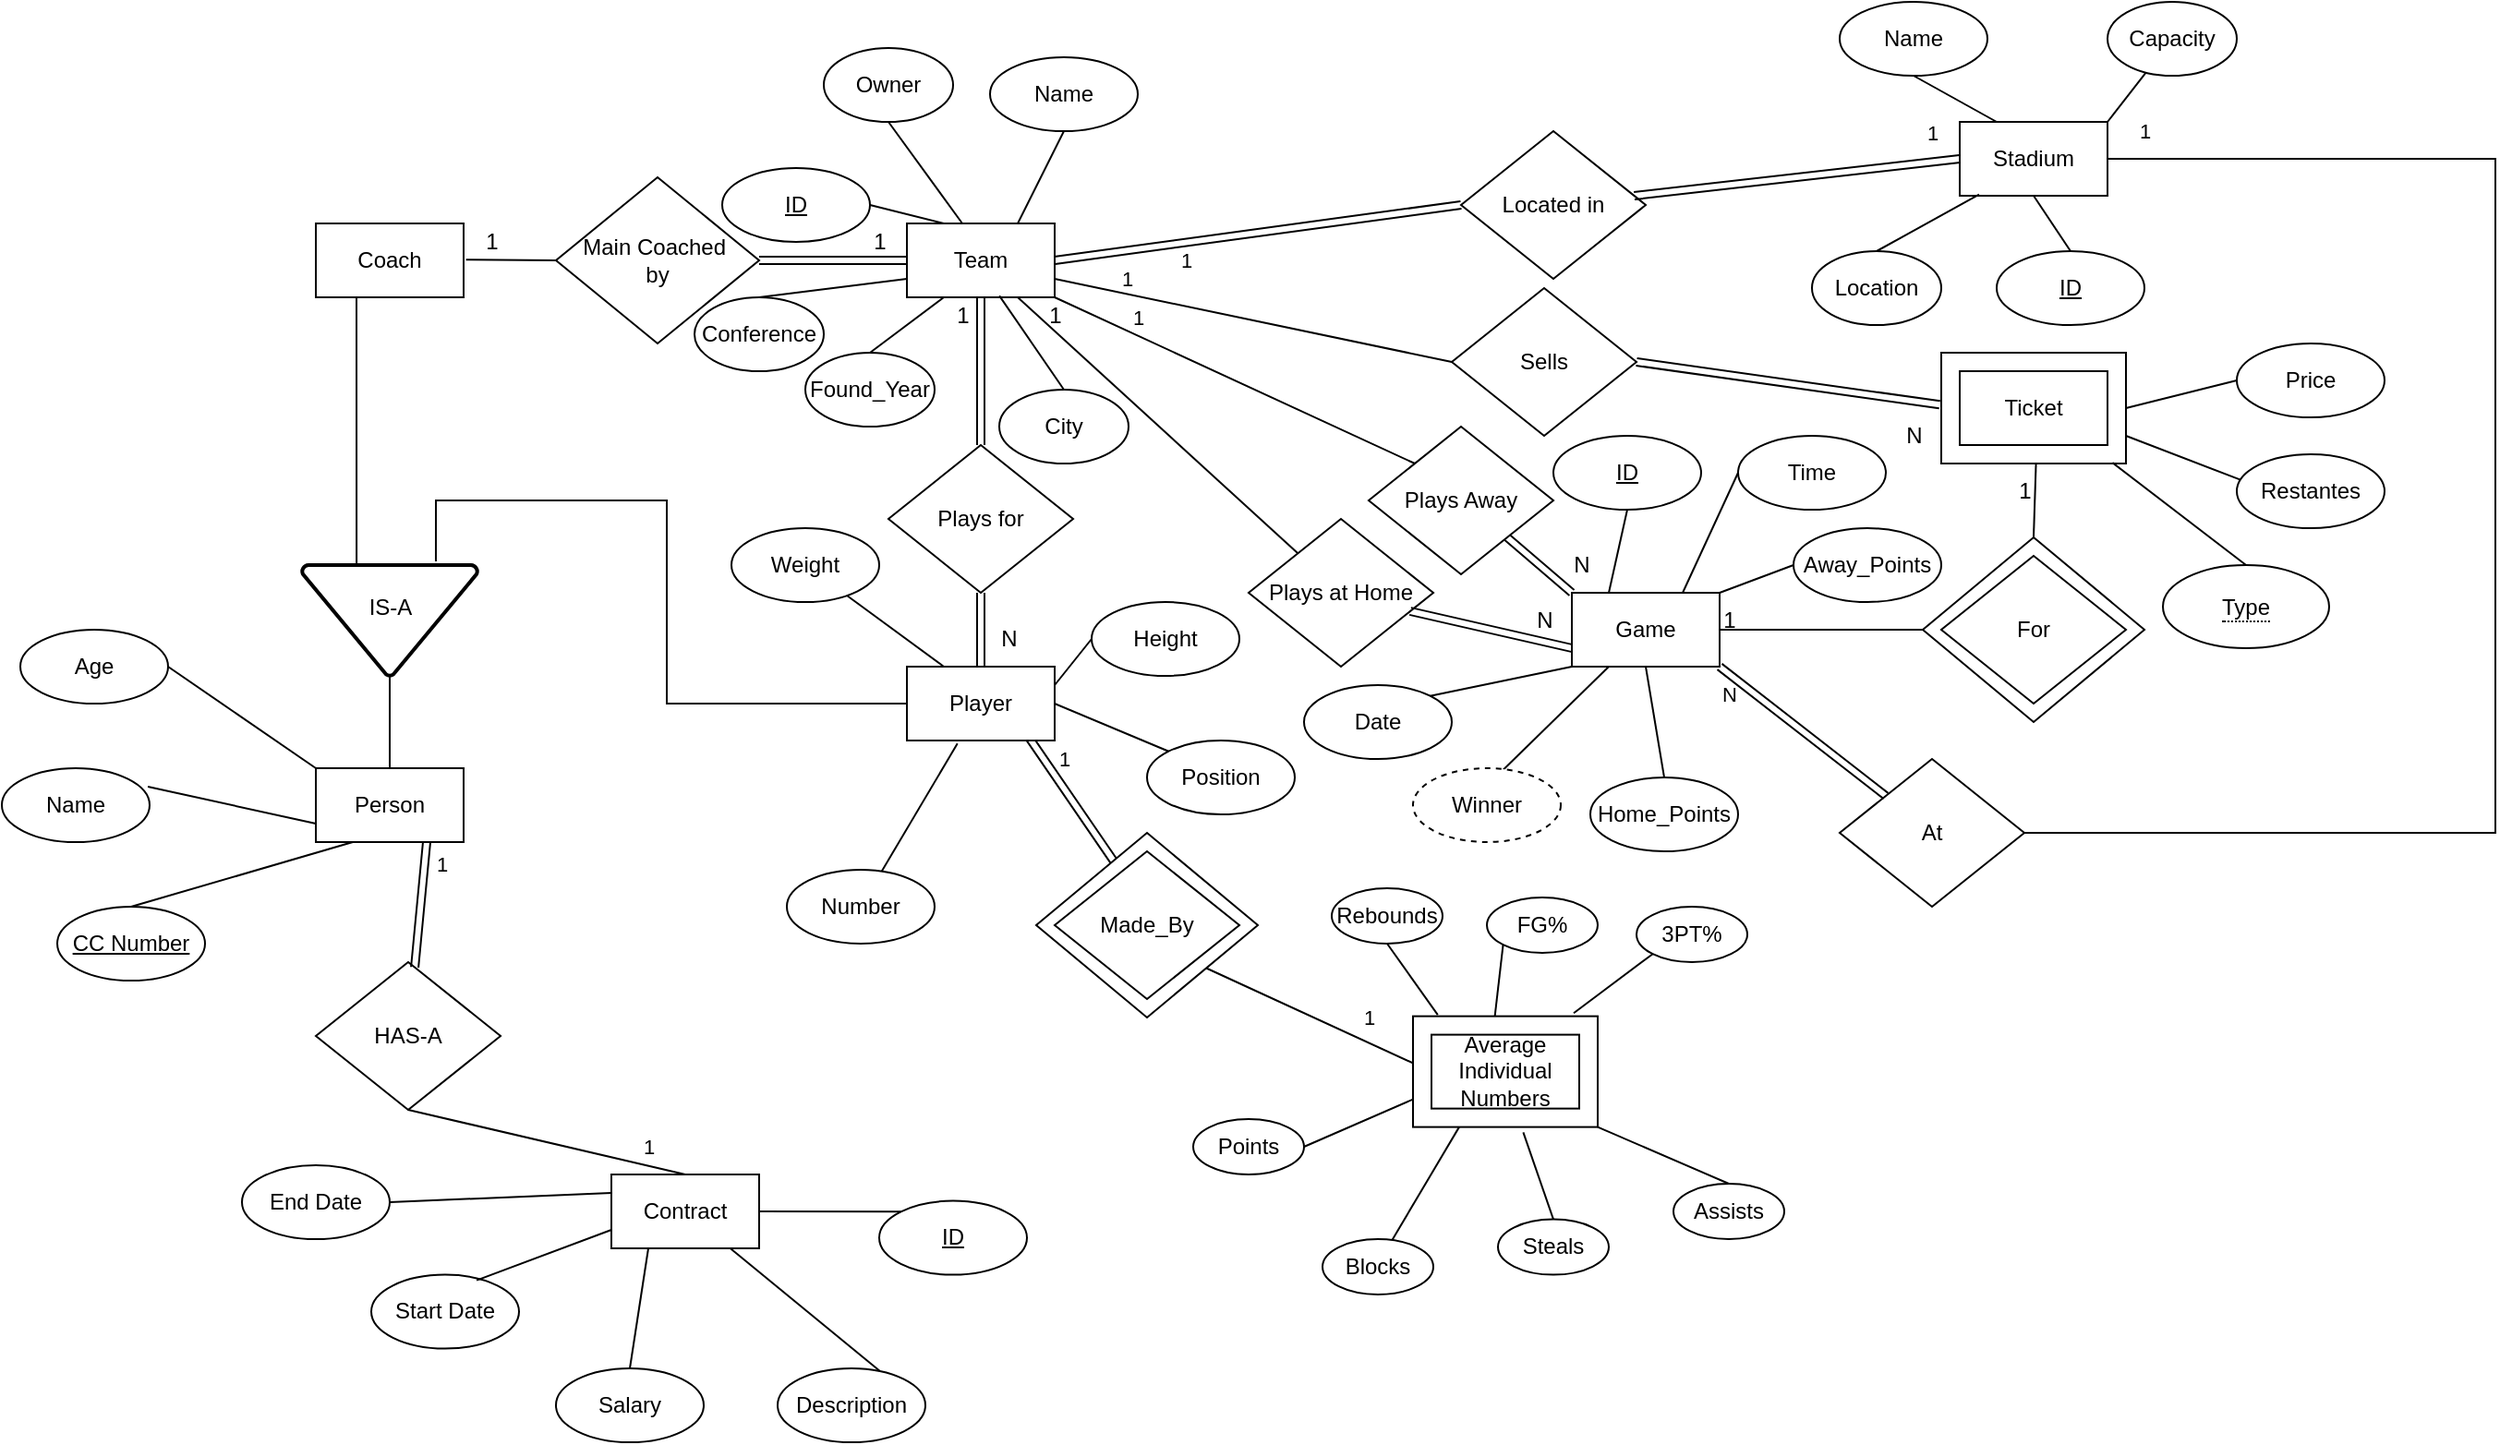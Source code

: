 <mxfile version="21.2.8" type="device">
  <diagram name="Página-1" id="6_bxXHLZSpz3M8hgku7d">
    <mxGraphModel dx="1514" dy="377" grid="1" gridSize="10" guides="1" tooltips="1" connect="1" arrows="1" fold="1" page="0" pageScale="1" pageWidth="1169" pageHeight="1654" math="0" shadow="0">
      <root>
        <mxCell id="0" />
        <mxCell id="1" parent="0" />
        <mxCell id="fqlg9fqf1xDDoRxvzRg2-5" value="" style="endArrow=none;html=1;rounded=0;entryX=1;entryY=1;entryDx=0;entryDy=0;exitX=0;exitY=0.5;exitDx=0;exitDy=0;labelBackgroundColor=none;fontColor=default;" parent="1" source="fqlg9fqf1xDDoRxvzRg2-1" target="fqlg9fqf1xDDoRxvzRg2-4" edge="1">
          <mxGeometry width="50" height="50" relative="1" as="geometry">
            <mxPoint x="160" y="889" as="sourcePoint" />
            <mxPoint x="66" y="719" as="targetPoint" />
          </mxGeometry>
        </mxCell>
        <mxCell id="fqlg9fqf1xDDoRxvzRg2-34" value="1" style="edgeLabel;html=1;align=center;verticalAlign=middle;resizable=0;points=[];labelBackgroundColor=none;" parent="fqlg9fqf1xDDoRxvzRg2-5" vertex="1" connectable="0">
          <mxGeometry x="0.296" y="-3" relative="1" as="geometry">
            <mxPoint x="48" y="12" as="offset" />
          </mxGeometry>
        </mxCell>
        <mxCell id="fqlg9fqf1xDDoRxvzRg2-10" value="" style="rounded=0;whiteSpace=wrap;html=1;labelBackgroundColor=none;" parent="1" vertex="1">
          <mxGeometry x="314" y="949.31" width="100" height="60" as="geometry" />
        </mxCell>
        <mxCell id="fqlg9fqf1xDDoRxvzRg2-2" value="" style="endArrow=none;html=1;rounded=0;entryX=0.83;entryY=0.97;entryDx=0;entryDy=0;entryPerimeter=0;exitX=0.347;exitY=0.116;exitDx=0;exitDy=0;exitPerimeter=0;shape=link;labelBackgroundColor=none;fontColor=default;" parent="1" source="fqlg9fqf1xDDoRxvzRg2-4" target="da1oWvqafKojglBcWh3I-37" edge="1">
          <mxGeometry width="50" height="50" relative="1" as="geometry">
            <mxPoint x="190" y="950" as="sourcePoint" />
            <mxPoint x="320" y="860" as="targetPoint" />
          </mxGeometry>
        </mxCell>
        <mxCell id="fqlg9fqf1xDDoRxvzRg2-33" value="1" style="edgeLabel;html=1;align=center;verticalAlign=middle;resizable=0;points=[];labelBackgroundColor=none;" parent="fqlg9fqf1xDDoRxvzRg2-2" vertex="1" connectable="0">
          <mxGeometry x="0.759" y="-1" relative="1" as="geometry">
            <mxPoint x="12" y="3" as="offset" />
          </mxGeometry>
        </mxCell>
        <mxCell id="fqlg9fqf1xDDoRxvzRg2-9" value="" style="rhombus;whiteSpace=wrap;html=1;labelBackgroundColor=none;" parent="1" vertex="1">
          <mxGeometry x="110" y="850" width="120" height="100" as="geometry" />
        </mxCell>
        <mxCell id="da1oWvqafKojglBcWh3I-188" value="" style="endArrow=none;html=1;rounded=0;entryX=0.5;entryY=1;entryDx=0;entryDy=0;exitX=0.5;exitY=0;exitDx=0;exitDy=0;labelBackgroundColor=none;fontColor=default;" parent="1" source="da1oWvqafKojglBcWh3I-207" target="da1oWvqafKojglBcWh3I-168" edge="1">
          <mxGeometry width="50" height="50" relative="1" as="geometry">
            <mxPoint x="440" y="840" as="sourcePoint" />
            <mxPoint x="260" y="800" as="targetPoint" />
          </mxGeometry>
        </mxCell>
        <mxCell id="vwqwgOsk305iZyYUviN2-14" value="" style="rounded=0;whiteSpace=wrap;html=1;labelBackgroundColor=none;" parent="1" vertex="1">
          <mxGeometry x="600" y="590" width="100" height="60" as="geometry" />
        </mxCell>
        <mxCell id="vwqwgOsk305iZyYUviN2-12" value="" style="rhombus;whiteSpace=wrap;html=1;labelBackgroundColor=none;" parent="1" vertex="1">
          <mxGeometry x="590" y="690" width="120" height="100" as="geometry" />
        </mxCell>
        <mxCell id="da1oWvqafKojglBcWh3I-1" value="Team" style="rounded=0;whiteSpace=wrap;html=1;labelBackgroundColor=none;" parent="1" vertex="1">
          <mxGeometry x="40" y="520" width="80" height="40" as="geometry" />
        </mxCell>
        <mxCell id="da1oWvqafKojglBcWh3I-2" value="&lt;u&gt;ID&lt;br&gt;&lt;/u&gt;" style="ellipse;whiteSpace=wrap;html=1;labelBackgroundColor=none;" parent="1" vertex="1">
          <mxGeometry x="-60" y="490" width="80" height="40" as="geometry" />
        </mxCell>
        <mxCell id="da1oWvqafKojglBcWh3I-5" value="Name" style="ellipse;whiteSpace=wrap;html=1;labelBackgroundColor=none;" parent="1" vertex="1">
          <mxGeometry x="85" y="430" width="80" height="40" as="geometry" />
        </mxCell>
        <mxCell id="da1oWvqafKojglBcWh3I-6" value="Conference" style="ellipse;whiteSpace=wrap;html=1;labelBackgroundColor=none;" parent="1" vertex="1">
          <mxGeometry x="-75" y="560" width="70" height="40" as="geometry" />
        </mxCell>
        <mxCell id="da1oWvqafKojglBcWh3I-7" value="" style="endArrow=none;html=1;rounded=0;entryX=0.25;entryY=0;entryDx=0;entryDy=0;exitX=1;exitY=0.5;exitDx=0;exitDy=0;labelBackgroundColor=none;fontColor=default;" parent="1" source="da1oWvqafKojglBcWh3I-2" target="da1oWvqafKojglBcWh3I-1" edge="1">
          <mxGeometry width="50" height="50" relative="1" as="geometry">
            <mxPoint x="390" y="580" as="sourcePoint" />
            <mxPoint x="440" y="530" as="targetPoint" />
          </mxGeometry>
        </mxCell>
        <mxCell id="da1oWvqafKojglBcWh3I-8" value="" style="endArrow=none;html=1;rounded=0;entryX=0;entryY=0.75;entryDx=0;entryDy=0;exitX=0.5;exitY=0;exitDx=0;exitDy=0;labelBackgroundColor=none;fontColor=default;" parent="1" source="da1oWvqafKojglBcWh3I-6" target="da1oWvqafKojglBcWh3I-1" edge="1">
          <mxGeometry width="50" height="50" relative="1" as="geometry">
            <mxPoint x="390" y="580" as="sourcePoint" />
            <mxPoint x="440" y="530" as="targetPoint" />
          </mxGeometry>
        </mxCell>
        <mxCell id="da1oWvqafKojglBcWh3I-9" value="" style="endArrow=none;html=1;rounded=0;entryX=0.5;entryY=1;entryDx=0;entryDy=0;exitX=0.75;exitY=0;exitDx=0;exitDy=0;labelBackgroundColor=none;fontColor=default;" parent="1" source="da1oWvqafKojglBcWh3I-1" target="da1oWvqafKojglBcWh3I-5" edge="1">
          <mxGeometry width="50" height="50" relative="1" as="geometry">
            <mxPoint x="390" y="580" as="sourcePoint" />
            <mxPoint x="440" y="530" as="targetPoint" />
          </mxGeometry>
        </mxCell>
        <mxCell id="da1oWvqafKojglBcWh3I-26" value="Found_Year" style="ellipse;whiteSpace=wrap;html=1;labelBackgroundColor=none;" parent="1" vertex="1">
          <mxGeometry x="-15" y="590" width="70" height="40" as="geometry" />
        </mxCell>
        <mxCell id="da1oWvqafKojglBcWh3I-27" value="City" style="ellipse;whiteSpace=wrap;html=1;labelBackgroundColor=none;" parent="1" vertex="1">
          <mxGeometry x="90" y="610" width="70" height="40" as="geometry" />
        </mxCell>
        <mxCell id="da1oWvqafKojglBcWh3I-28" value="Owner" style="ellipse;whiteSpace=wrap;html=1;labelBackgroundColor=none;" parent="1" vertex="1">
          <mxGeometry x="-5" y="425" width="70" height="40" as="geometry" />
        </mxCell>
        <mxCell id="da1oWvqafKojglBcWh3I-29" value="" style="endArrow=none;html=1;rounded=0;entryX=0.25;entryY=1;entryDx=0;entryDy=0;exitX=0.5;exitY=0;exitDx=0;exitDy=0;labelBackgroundColor=none;fontColor=default;" parent="1" source="da1oWvqafKojglBcWh3I-26" target="da1oWvqafKojglBcWh3I-1" edge="1">
          <mxGeometry width="50" height="50" relative="1" as="geometry">
            <mxPoint x="390" y="610" as="sourcePoint" />
            <mxPoint x="440" y="560" as="targetPoint" />
          </mxGeometry>
        </mxCell>
        <mxCell id="da1oWvqafKojglBcWh3I-31" value="" style="endArrow=none;html=1;rounded=0;entryX=0.5;entryY=1;entryDx=0;entryDy=0;labelBackgroundColor=none;fontColor=default;" parent="1" target="da1oWvqafKojglBcWh3I-28" edge="1">
          <mxGeometry width="50" height="50" relative="1" as="geometry">
            <mxPoint x="70" y="520" as="sourcePoint" />
            <mxPoint x="440" y="560" as="targetPoint" />
          </mxGeometry>
        </mxCell>
        <mxCell id="DlQMh5f5OhYwJNWLFFVG-8" style="edgeStyle=orthogonalEdgeStyle;rounded=0;orthogonalLoop=1;jettySize=auto;html=1;exitX=0;exitY=0.5;exitDx=0;exitDy=0;entryX=0.237;entryY=1.033;entryDx=0;entryDy=0;entryPerimeter=0;endArrow=none;endFill=0;labelBackgroundColor=none;fontColor=default;" parent="1" source="da1oWvqafKojglBcWh3I-37" target="DlQMh5f5OhYwJNWLFFVG-4" edge="1">
          <mxGeometry relative="1" as="geometry">
            <Array as="points">
              <mxPoint x="-90" y="780" />
              <mxPoint x="-90" y="670" />
              <mxPoint x="-215" y="670" />
            </Array>
          </mxGeometry>
        </mxCell>
        <mxCell id="da1oWvqafKojglBcWh3I-37" value="Player" style="rounded=0;whiteSpace=wrap;html=1;labelBackgroundColor=none;" parent="1" vertex="1">
          <mxGeometry x="40" y="760" width="80" height="40" as="geometry" />
        </mxCell>
        <mxCell id="da1oWvqafKojglBcWh3I-38" value="Plays for" style="rhombus;whiteSpace=wrap;html=1;labelBackgroundColor=none;" parent="1" vertex="1">
          <mxGeometry x="30" y="640" width="100" height="80" as="geometry" />
        </mxCell>
        <mxCell id="da1oWvqafKojglBcWh3I-41" value="1" style="text;html=1;align=center;verticalAlign=middle;resizable=0;points=[];autosize=1;strokeColor=none;fillColor=none;labelBackgroundColor=none;" parent="1" vertex="1">
          <mxGeometry x="55" y="555" width="30" height="30" as="geometry" />
        </mxCell>
        <mxCell id="da1oWvqafKojglBcWh3I-45" value="Number" style="ellipse;whiteSpace=wrap;html=1;labelBackgroundColor=none;" parent="1" vertex="1">
          <mxGeometry x="-25" y="870" width="80" height="40" as="geometry" />
        </mxCell>
        <mxCell id="da1oWvqafKojglBcWh3I-47" value="Position" style="ellipse;whiteSpace=wrap;html=1;labelBackgroundColor=none;" parent="1" vertex="1">
          <mxGeometry x="170" y="800" width="80" height="40" as="geometry" />
        </mxCell>
        <mxCell id="da1oWvqafKojglBcWh3I-48" value="Height" style="ellipse;whiteSpace=wrap;html=1;labelBackgroundColor=none;" parent="1" vertex="1">
          <mxGeometry x="140" y="725" width="80" height="40" as="geometry" />
        </mxCell>
        <mxCell id="da1oWvqafKojglBcWh3I-49" value="Weight" style="ellipse;whiteSpace=wrap;html=1;labelBackgroundColor=none;" parent="1" vertex="1">
          <mxGeometry x="-55" y="685" width="80" height="40" as="geometry" />
        </mxCell>
        <mxCell id="da1oWvqafKojglBcWh3I-55" value="" style="endArrow=none;html=1;rounded=0;entryX=0.25;entryY=0;entryDx=0;entryDy=0;labelBackgroundColor=none;fontColor=default;" parent="1" source="da1oWvqafKojglBcWh3I-49" target="da1oWvqafKojglBcWh3I-37" edge="1">
          <mxGeometry width="50" height="50" relative="1" as="geometry">
            <mxPoint x="20" y="730" as="sourcePoint" />
            <mxPoint x="70" y="680" as="targetPoint" />
          </mxGeometry>
        </mxCell>
        <mxCell id="da1oWvqafKojglBcWh3I-57" value="" style="endArrow=none;html=1;rounded=0;entryX=0.342;entryY=1.042;entryDx=0;entryDy=0;entryPerimeter=0;labelBackgroundColor=none;fontColor=default;" parent="1" source="da1oWvqafKojglBcWh3I-45" target="da1oWvqafKojglBcWh3I-37" edge="1">
          <mxGeometry width="50" height="50" relative="1" as="geometry">
            <mxPoint x="20" y="790" as="sourcePoint" />
            <mxPoint x="70" y="740" as="targetPoint" />
          </mxGeometry>
        </mxCell>
        <mxCell id="da1oWvqafKojglBcWh3I-59" value="" style="endArrow=none;html=1;rounded=0;entryX=1;entryY=0.5;entryDx=0;entryDy=0;exitX=0;exitY=0;exitDx=0;exitDy=0;labelBackgroundColor=none;fontColor=default;" parent="1" source="da1oWvqafKojglBcWh3I-47" target="da1oWvqafKojglBcWh3I-37" edge="1">
          <mxGeometry width="50" height="50" relative="1" as="geometry">
            <mxPoint x="20" y="790" as="sourcePoint" />
            <mxPoint x="70" y="740" as="targetPoint" />
          </mxGeometry>
        </mxCell>
        <mxCell id="da1oWvqafKojglBcWh3I-60" value="" style="endArrow=none;html=1;rounded=0;entryX=1;entryY=0.25;entryDx=0;entryDy=0;exitX=0;exitY=0.5;exitDx=0;exitDy=0;labelBackgroundColor=none;fontColor=default;" parent="1" source="da1oWvqafKojglBcWh3I-48" target="da1oWvqafKojglBcWh3I-37" edge="1">
          <mxGeometry width="50" height="50" relative="1" as="geometry">
            <mxPoint x="20" y="790" as="sourcePoint" />
            <mxPoint x="70" y="740" as="targetPoint" />
          </mxGeometry>
        </mxCell>
        <mxCell id="da1oWvqafKojglBcWh3I-111" value="" style="shape=link;html=1;rounded=0;exitX=0.5;exitY=1;exitDx=0;exitDy=0;entryX=0.5;entryY=0;entryDx=0;entryDy=0;labelBackgroundColor=none;fontColor=default;" parent="1" source="da1oWvqafKojglBcWh3I-1" target="da1oWvqafKojglBcWh3I-38" edge="1">
          <mxGeometry width="100" relative="1" as="geometry">
            <mxPoint x="20" y="580" as="sourcePoint" />
            <mxPoint x="120" y="580" as="targetPoint" />
            <Array as="points" />
          </mxGeometry>
        </mxCell>
        <mxCell id="da1oWvqafKojglBcWh3I-112" value="" style="shape=link;html=1;rounded=0;exitX=0.5;exitY=0;exitDx=0;exitDy=0;labelBackgroundColor=none;fontColor=default;" parent="1" source="da1oWvqafKojglBcWh3I-37" target="da1oWvqafKojglBcWh3I-38" edge="1">
          <mxGeometry width="100" relative="1" as="geometry">
            <mxPoint x="79.99" y="760.01" as="sourcePoint" />
            <mxPoint x="90" y="650" as="targetPoint" />
            <Array as="points" />
          </mxGeometry>
        </mxCell>
        <mxCell id="da1oWvqafKojglBcWh3I-113" value="N" style="text;html=1;align=center;verticalAlign=middle;resizable=0;points=[];autosize=1;strokeColor=none;fillColor=none;labelBackgroundColor=none;" parent="1" vertex="1">
          <mxGeometry x="80" y="730" width="30" height="30" as="geometry" />
        </mxCell>
        <mxCell id="da1oWvqafKojglBcWh3I-114" value="Main Coached&amp;nbsp;&lt;br&gt;by" style="rhombus;whiteSpace=wrap;html=1;labelBackgroundColor=none;" parent="1" vertex="1">
          <mxGeometry x="-150" y="495" width="110" height="90" as="geometry" />
        </mxCell>
        <mxCell id="da1oWvqafKojglBcWh3I-115" value="" style="shape=link;html=1;rounded=0;entryX=0;entryY=0.5;entryDx=0;entryDy=0;exitX=1;exitY=0.5;exitDx=0;exitDy=0;labelBackgroundColor=none;fontColor=default;" parent="1" source="da1oWvqafKojglBcWh3I-114" target="da1oWvqafKojglBcWh3I-1" edge="1">
          <mxGeometry width="100" relative="1" as="geometry">
            <mxPoint x="-60" y="510" as="sourcePoint" />
            <mxPoint x="40" y="510" as="targetPoint" />
          </mxGeometry>
        </mxCell>
        <mxCell id="da1oWvqafKojglBcWh3I-116" value="1" style="text;html=1;align=center;verticalAlign=middle;resizable=0;points=[];autosize=1;strokeColor=none;fillColor=none;labelBackgroundColor=none;" parent="1" vertex="1">
          <mxGeometry x="10" y="515" width="30" height="30" as="geometry" />
        </mxCell>
        <mxCell id="DlQMh5f5OhYwJNWLFFVG-6" style="edgeStyle=orthogonalEdgeStyle;rounded=0;orthogonalLoop=1;jettySize=auto;html=1;exitX=0.25;exitY=1;exitDx=0;exitDy=0;entryX=0.689;entryY=1.017;entryDx=0;entryDy=0;entryPerimeter=0;endArrow=none;endFill=0;labelBackgroundColor=none;fontColor=default;" parent="1" source="da1oWvqafKojglBcWh3I-118" target="DlQMh5f5OhYwJNWLFFVG-4" edge="1">
          <mxGeometry relative="1" as="geometry">
            <Array as="points">
              <mxPoint x="-258" y="560" />
            </Array>
          </mxGeometry>
        </mxCell>
        <mxCell id="da1oWvqafKojglBcWh3I-118" value="Coach" style="rounded=0;whiteSpace=wrap;html=1;labelBackgroundColor=none;" parent="1" vertex="1">
          <mxGeometry x="-280" y="520" width="80" height="40" as="geometry" />
        </mxCell>
        <mxCell id="da1oWvqafKojglBcWh3I-121" value="1" style="text;html=1;align=center;verticalAlign=middle;resizable=0;points=[];autosize=1;strokeColor=none;fillColor=none;labelBackgroundColor=none;" parent="1" vertex="1">
          <mxGeometry x="-200" y="515" width="30" height="30" as="geometry" />
        </mxCell>
        <mxCell id="da1oWvqafKojglBcWh3I-130" value="" style="endArrow=none;html=1;rounded=0;entryX=0;entryY=0.5;entryDx=0;entryDy=0;exitX=0.044;exitY=0.822;exitDx=0;exitDy=0;exitPerimeter=0;labelBackgroundColor=none;fontColor=default;" parent="1" source="da1oWvqafKojglBcWh3I-121" target="da1oWvqafKojglBcWh3I-114" edge="1">
          <mxGeometry width="50" height="50" relative="1" as="geometry">
            <mxPoint x="-70" y="480" as="sourcePoint" />
            <mxPoint x="-20" y="430" as="targetPoint" />
          </mxGeometry>
        </mxCell>
        <mxCell id="da1oWvqafKojglBcWh3I-131" value="HAS-A" style="rhombus;whiteSpace=wrap;html=1;labelBackgroundColor=none;" parent="1" vertex="1">
          <mxGeometry x="-280" y="920" width="100" height="80" as="geometry" />
        </mxCell>
        <mxCell id="da1oWvqafKojglBcWh3I-132" value="1" style="shape=link;html=1;rounded=0;entryX=0.75;entryY=1;entryDx=0;entryDy=0;labelBackgroundColor=none;fontColor=default;" parent="1" source="da1oWvqafKojglBcWh3I-131" target="DlQMh5f5OhYwJNWLFFVG-9" edge="1">
          <mxGeometry x="0.663" y="-9" width="100" relative="1" as="geometry">
            <mxPoint x="-50" y="680" as="sourcePoint" />
            <mxPoint x="50" y="680" as="targetPoint" />
            <mxPoint as="offset" />
          </mxGeometry>
        </mxCell>
        <mxCell id="da1oWvqafKojglBcWh3I-134" value="Contract" style="rounded=0;whiteSpace=wrap;html=1;labelBackgroundColor=none;" parent="1" vertex="1">
          <mxGeometry x="-120" y="1035" width="80" height="40" as="geometry" />
        </mxCell>
        <mxCell id="da1oWvqafKojglBcWh3I-139" value="1" style="endArrow=none;html=1;rounded=0;entryX=0.5;entryY=1;entryDx=0;entryDy=0;exitX=0.5;exitY=0;exitDx=0;exitDy=0;labelBackgroundColor=none;fontColor=default;" parent="1" source="da1oWvqafKojglBcWh3I-134" target="da1oWvqafKojglBcWh3I-131" edge="1">
          <mxGeometry x="-0.703" y="-10" width="50" height="50" relative="1" as="geometry">
            <mxPoint x="-180" y="810" as="sourcePoint" />
            <mxPoint x="-130" y="760" as="targetPoint" />
            <mxPoint as="offset" />
          </mxGeometry>
        </mxCell>
        <mxCell id="da1oWvqafKojglBcWh3I-142" value="Start Date" style="ellipse;whiteSpace=wrap;html=1;labelBackgroundColor=none;" parent="1" vertex="1">
          <mxGeometry x="-250" y="1089.31" width="80" height="40" as="geometry" />
        </mxCell>
        <mxCell id="da1oWvqafKojglBcWh3I-143" value="End Date" style="ellipse;whiteSpace=wrap;html=1;labelBackgroundColor=none;" parent="1" vertex="1">
          <mxGeometry x="-320" y="1030" width="80" height="40" as="geometry" />
        </mxCell>
        <mxCell id="da1oWvqafKojglBcWh3I-144" value="Salary" style="ellipse;whiteSpace=wrap;html=1;labelBackgroundColor=none;" parent="1" vertex="1">
          <mxGeometry x="-150" y="1140" width="80" height="40" as="geometry" />
        </mxCell>
        <mxCell id="da1oWvqafKojglBcWh3I-145" value="&lt;u&gt;ID&lt;br&gt;&lt;/u&gt;" style="ellipse;whiteSpace=wrap;html=1;labelBackgroundColor=none;" parent="1" vertex="1">
          <mxGeometry x="25" y="1049.31" width="80" height="40" as="geometry" />
        </mxCell>
        <mxCell id="da1oWvqafKojglBcWh3I-146" value="Description" style="ellipse;whiteSpace=wrap;html=1;labelBackgroundColor=none;" parent="1" vertex="1">
          <mxGeometry x="-30" y="1140" width="80" height="40" as="geometry" />
        </mxCell>
        <mxCell id="da1oWvqafKojglBcWh3I-147" value="" style="endArrow=none;html=1;rounded=0;entryX=0.691;entryY=0.034;entryDx=0;entryDy=0;entryPerimeter=0;labelBackgroundColor=none;fontColor=default;" parent="1" source="da1oWvqafKojglBcWh3I-134" target="da1oWvqafKojglBcWh3I-146" edge="1">
          <mxGeometry width="50" height="50" relative="1" as="geometry">
            <mxPoint x="-210" y="760" as="sourcePoint" />
            <mxPoint x="-160" y="710" as="targetPoint" />
          </mxGeometry>
        </mxCell>
        <mxCell id="da1oWvqafKojglBcWh3I-148" value="" style="endArrow=none;html=1;rounded=0;entryX=0.713;entryY=0.075;entryDx=0;entryDy=0;exitX=0;exitY=0.75;exitDx=0;exitDy=0;labelBackgroundColor=none;fontColor=default;entryPerimeter=0;" parent="1" source="da1oWvqafKojglBcWh3I-134" target="da1oWvqafKojglBcWh3I-142" edge="1">
          <mxGeometry width="50" height="50" relative="1" as="geometry">
            <mxPoint x="-210" y="760" as="sourcePoint" />
            <mxPoint x="-160" y="710" as="targetPoint" />
          </mxGeometry>
        </mxCell>
        <mxCell id="da1oWvqafKojglBcWh3I-149" value="" style="endArrow=none;html=1;rounded=0;entryX=1;entryY=0.5;entryDx=0;entryDy=0;exitX=0;exitY=0.25;exitDx=0;exitDy=0;labelBackgroundColor=none;fontColor=default;" parent="1" source="da1oWvqafKojglBcWh3I-134" target="da1oWvqafKojglBcWh3I-143" edge="1">
          <mxGeometry width="50" height="50" relative="1" as="geometry">
            <mxPoint x="-210" y="760" as="sourcePoint" />
            <mxPoint x="-160" y="710" as="targetPoint" />
          </mxGeometry>
        </mxCell>
        <mxCell id="da1oWvqafKojglBcWh3I-150" value="" style="endArrow=none;html=1;rounded=0;exitX=0.5;exitY=0;exitDx=0;exitDy=0;entryX=0.25;entryY=1;entryDx=0;entryDy=0;labelBackgroundColor=none;fontColor=default;" parent="1" source="da1oWvqafKojglBcWh3I-144" target="da1oWvqafKojglBcWh3I-134" edge="1">
          <mxGeometry width="50" height="50" relative="1" as="geometry">
            <mxPoint x="-210" y="760" as="sourcePoint" />
            <mxPoint x="-160" y="710" as="targetPoint" />
          </mxGeometry>
        </mxCell>
        <mxCell id="da1oWvqafKojglBcWh3I-151" value="" style="endArrow=none;html=1;rounded=0;entryX=0;entryY=0;entryDx=0;entryDy=0;exitX=1;exitY=0.5;exitDx=0;exitDy=0;labelBackgroundColor=none;fontColor=default;" parent="1" source="da1oWvqafKojglBcWh3I-134" target="da1oWvqafKojglBcWh3I-145" edge="1">
          <mxGeometry width="50" height="50" relative="1" as="geometry">
            <mxPoint x="-210" y="760" as="sourcePoint" />
            <mxPoint x="-160" y="710" as="targetPoint" />
          </mxGeometry>
        </mxCell>
        <mxCell id="da1oWvqafKojglBcWh3I-152" value="Located in" style="rhombus;whiteSpace=wrap;html=1;labelBackgroundColor=none;" parent="1" vertex="1">
          <mxGeometry x="340" y="470" width="100" height="80" as="geometry" />
        </mxCell>
        <mxCell id="da1oWvqafKojglBcWh3I-153" value="" style="shape=link;html=1;rounded=0;exitX=1;exitY=0.5;exitDx=0;exitDy=0;entryX=0;entryY=0.5;entryDx=0;entryDy=0;labelBackgroundColor=none;fontColor=default;" parent="1" source="da1oWvqafKojglBcWh3I-1" target="da1oWvqafKojglBcWh3I-152" edge="1">
          <mxGeometry width="100" relative="1" as="geometry">
            <mxPoint x="380" y="230" as="sourcePoint" />
            <mxPoint x="365" y="530" as="targetPoint" />
          </mxGeometry>
        </mxCell>
        <mxCell id="QSSLg1convwjqRiPNhS1-24" value="1" style="edgeLabel;html=1;align=center;verticalAlign=middle;resizable=0;points=[];labelBackgroundColor=none;" parent="da1oWvqafKojglBcWh3I-153" vertex="1" connectable="0">
          <mxGeometry x="-0.116" y="6" relative="1" as="geometry">
            <mxPoint x="-26" y="19" as="offset" />
          </mxGeometry>
        </mxCell>
        <mxCell id="QSSLg1convwjqRiPNhS1-34" style="edgeStyle=orthogonalEdgeStyle;rounded=0;orthogonalLoop=1;jettySize=auto;html=1;exitX=1;exitY=0.5;exitDx=0;exitDy=0;entryX=1;entryY=0.5;entryDx=0;entryDy=0;endArrow=none;endFill=0;labelBackgroundColor=none;fontColor=default;" parent="1" source="da1oWvqafKojglBcWh3I-154" target="QSSLg1convwjqRiPNhS1-32" edge="1">
          <mxGeometry relative="1" as="geometry">
            <Array as="points">
              <mxPoint x="900" y="485" />
              <mxPoint x="900" y="850" />
            </Array>
          </mxGeometry>
        </mxCell>
        <mxCell id="QSSLg1convwjqRiPNhS1-39" value="1" style="edgeLabel;html=1;align=center;verticalAlign=middle;resizable=0;points=[];labelBackgroundColor=none;" parent="QSSLg1convwjqRiPNhS1-34" vertex="1" connectable="0">
          <mxGeometry x="-0.952" y="2" relative="1" as="geometry">
            <mxPoint y="-13" as="offset" />
          </mxGeometry>
        </mxCell>
        <mxCell id="da1oWvqafKojglBcWh3I-154" value="Stadium" style="whiteSpace=wrap;html=1;labelBackgroundColor=none;" parent="1" vertex="1">
          <mxGeometry x="610" y="465" width="80" height="40" as="geometry" />
        </mxCell>
        <mxCell id="da1oWvqafKojglBcWh3I-155" value="" style="shape=link;html=1;rounded=0;entryX=0;entryY=0.5;entryDx=0;entryDy=0;labelBackgroundColor=none;fontColor=default;" parent="1" source="da1oWvqafKojglBcWh3I-152" target="da1oWvqafKojglBcWh3I-154" edge="1">
          <mxGeometry width="100" relative="1" as="geometry">
            <mxPoint x="-30" y="550" as="sourcePoint" />
            <mxPoint x="50" y="550" as="targetPoint" />
          </mxGeometry>
        </mxCell>
        <mxCell id="QSSLg1convwjqRiPNhS1-41" value="1" style="edgeLabel;html=1;align=center;verticalAlign=middle;resizable=0;points=[];labelBackgroundColor=none;" parent="da1oWvqafKojglBcWh3I-155" vertex="1" connectable="0">
          <mxGeometry x="0.859" y="-4" relative="1" as="geometry">
            <mxPoint x="-3" y="-20" as="offset" />
          </mxGeometry>
        </mxCell>
        <mxCell id="da1oWvqafKojglBcWh3I-158" value="Name" style="ellipse;whiteSpace=wrap;html=1;direction=east;labelBackgroundColor=none;" parent="1" vertex="1">
          <mxGeometry x="545" y="400" width="80" height="40" as="geometry" />
        </mxCell>
        <mxCell id="da1oWvqafKojglBcWh3I-159" value="Capacity" style="ellipse;whiteSpace=wrap;html=1;labelBackgroundColor=none;" parent="1" vertex="1">
          <mxGeometry x="690" y="400" width="70" height="40" as="geometry" />
        </mxCell>
        <mxCell id="da1oWvqafKojglBcWh3I-160" value="Location" style="ellipse;whiteSpace=wrap;html=1;labelBackgroundColor=none;" parent="1" vertex="1">
          <mxGeometry x="530" y="535" width="70" height="40" as="geometry" />
        </mxCell>
        <mxCell id="da1oWvqafKojglBcWh3I-161" value="" style="endArrow=none;html=1;rounded=0;entryX=0.5;entryY=1;entryDx=0;entryDy=0;exitX=0.25;exitY=0;exitDx=0;exitDy=0;labelBackgroundColor=none;fontColor=default;" parent="1" source="da1oWvqafKojglBcWh3I-154" target="da1oWvqafKojglBcWh3I-158" edge="1">
          <mxGeometry width="50" height="50" relative="1" as="geometry">
            <mxPoint x="320" y="180" as="sourcePoint" />
            <mxPoint x="370" y="130" as="targetPoint" />
          </mxGeometry>
        </mxCell>
        <mxCell id="da1oWvqafKojglBcWh3I-162" value="" style="endArrow=none;html=1;rounded=0;exitX=1;exitY=0;exitDx=0;exitDy=0;labelBackgroundColor=none;fontColor=default;" parent="1" source="da1oWvqafKojglBcWh3I-154" target="da1oWvqafKojglBcWh3I-159" edge="1">
          <mxGeometry width="50" height="50" relative="1" as="geometry">
            <mxPoint x="320" y="180" as="sourcePoint" />
            <mxPoint x="370" y="130" as="targetPoint" />
          </mxGeometry>
        </mxCell>
        <mxCell id="da1oWvqafKojglBcWh3I-163" value="" style="endArrow=none;html=1;rounded=0;entryX=0.131;entryY=0.984;entryDx=0;entryDy=0;exitX=0.5;exitY=0;exitDx=0;exitDy=0;entryPerimeter=0;labelBackgroundColor=none;fontColor=default;" parent="1" source="da1oWvqafKojglBcWh3I-160" target="da1oWvqafKojglBcWh3I-154" edge="1">
          <mxGeometry width="50" height="50" relative="1" as="geometry">
            <mxPoint x="320" y="180" as="sourcePoint" />
            <mxPoint x="370" y="130" as="targetPoint" />
          </mxGeometry>
        </mxCell>
        <mxCell id="da1oWvqafKojglBcWh3I-166" value="Plays Away" style="rhombus;whiteSpace=wrap;html=1;labelBackgroundColor=none;" parent="1" vertex="1">
          <mxGeometry x="290" y="630" width="100" height="80" as="geometry" />
        </mxCell>
        <mxCell id="da1oWvqafKojglBcWh3I-167" value="Plays at Home" style="rhombus;whiteSpace=wrap;html=1;labelBackgroundColor=none;" parent="1" vertex="1">
          <mxGeometry x="225" y="680" width="100" height="80" as="geometry" />
        </mxCell>
        <mxCell id="da1oWvqafKojglBcWh3I-168" value="Game" style="rounded=0;whiteSpace=wrap;html=1;labelBackgroundColor=none;" parent="1" vertex="1">
          <mxGeometry x="400" y="720" width="80" height="40" as="geometry" />
        </mxCell>
        <mxCell id="da1oWvqafKojglBcWh3I-169" value="" style="shape=link;html=1;rounded=0;exitX=0.875;exitY=0.625;exitDx=0;exitDy=0;entryX=0;entryY=0.75;entryDx=0;entryDy=0;exitPerimeter=0;labelBackgroundColor=none;fontColor=default;" parent="1" source="da1oWvqafKojglBcWh3I-167" target="da1oWvqafKojglBcWh3I-168" edge="1">
          <mxGeometry width="100" relative="1" as="geometry">
            <mxPoint x="190" y="730" as="sourcePoint" />
            <mxPoint x="290" y="730" as="targetPoint" />
          </mxGeometry>
        </mxCell>
        <mxCell id="da1oWvqafKojglBcWh3I-171" value="" style="shape=link;html=1;rounded=0;exitX=0;exitY=0;exitDx=0;exitDy=0;entryX=1;entryY=1;entryDx=0;entryDy=0;labelBackgroundColor=none;fontColor=default;" parent="1" source="da1oWvqafKojglBcWh3I-168" target="da1oWvqafKojglBcWh3I-166" edge="1">
          <mxGeometry width="100" relative="1" as="geometry">
            <mxPoint x="110" y="570" as="sourcePoint" />
            <mxPoint x="260" y="710" as="targetPoint" />
          </mxGeometry>
        </mxCell>
        <mxCell id="da1oWvqafKojglBcWh3I-172" value="" style="endArrow=none;html=1;rounded=0;entryX=0.75;entryY=1;entryDx=0;entryDy=0;labelBackgroundColor=none;fontColor=default;" parent="1" source="da1oWvqafKojglBcWh3I-167" target="da1oWvqafKojglBcWh3I-1" edge="1">
          <mxGeometry width="50" height="50" relative="1" as="geometry">
            <mxPoint x="210" y="760" as="sourcePoint" />
            <mxPoint x="260" y="710" as="targetPoint" />
          </mxGeometry>
        </mxCell>
        <mxCell id="da1oWvqafKojglBcWh3I-174" value="" style="endArrow=none;html=1;rounded=0;entryX=0.626;entryY=0.98;entryDx=0;entryDy=0;exitX=0.5;exitY=0;exitDx=0;exitDy=0;entryPerimeter=0;labelBackgroundColor=none;fontColor=default;" parent="1" source="da1oWvqafKojglBcWh3I-27" target="da1oWvqafKojglBcWh3I-1" edge="1">
          <mxGeometry width="50" height="50" relative="1" as="geometry">
            <mxPoint x="152.03" y="514" as="sourcePoint" />
            <mxPoint x="120" y="550" as="targetPoint" />
          </mxGeometry>
        </mxCell>
        <mxCell id="da1oWvqafKojglBcWh3I-175" value="&lt;u&gt;ID&lt;br&gt;&lt;/u&gt;" style="ellipse;whiteSpace=wrap;html=1;labelBackgroundColor=none;" parent="1" vertex="1">
          <mxGeometry x="390" y="635" width="80" height="40" as="geometry" />
        </mxCell>
        <mxCell id="da1oWvqafKojglBcWh3I-185" value="1" style="text;html=1;align=center;verticalAlign=middle;resizable=0;points=[];autosize=1;strokeColor=none;fillColor=none;labelBackgroundColor=none;" parent="1" vertex="1">
          <mxGeometry x="105" y="555" width="30" height="30" as="geometry" />
        </mxCell>
        <mxCell id="da1oWvqafKojglBcWh3I-186" value="N" style="text;html=1;align=center;verticalAlign=middle;resizable=0;points=[];autosize=1;strokeColor=none;fillColor=none;labelBackgroundColor=none;" parent="1" vertex="1">
          <mxGeometry x="390" y="690" width="30" height="30" as="geometry" />
        </mxCell>
        <mxCell id="da1oWvqafKojglBcWh3I-187" value="N" style="text;html=1;align=center;verticalAlign=middle;resizable=0;points=[];autosize=1;strokeColor=none;fillColor=none;labelBackgroundColor=none;" parent="1" vertex="1">
          <mxGeometry x="370" y="720" width="30" height="30" as="geometry" />
        </mxCell>
        <mxCell id="da1oWvqafKojglBcWh3I-198" value="" style="endArrow=none;html=1;rounded=0;entryX=0.25;entryY=1;entryDx=0;entryDy=0;exitX=0.596;exitY=0.05;exitDx=0;exitDy=0;labelBackgroundColor=none;fontColor=default;exitPerimeter=0;" parent="1" source="dJdnSRPhoHSr32ndvMCH-3" target="da1oWvqafKojglBcWh3I-168" edge="1">
          <mxGeometry width="50" height="50" relative="1" as="geometry">
            <mxPoint x="280" y="830" as="sourcePoint" />
            <mxPoint x="330" y="780" as="targetPoint" />
          </mxGeometry>
        </mxCell>
        <mxCell id="da1oWvqafKojglBcWh3I-199" value="" style="endArrow=none;html=1;rounded=0;entryX=0.5;entryY=1;entryDx=0;entryDy=0;exitX=0.25;exitY=0;exitDx=0;exitDy=0;labelBackgroundColor=none;fontColor=default;" parent="1" source="da1oWvqafKojglBcWh3I-168" target="da1oWvqafKojglBcWh3I-175" edge="1">
          <mxGeometry width="50" height="50" relative="1" as="geometry">
            <mxPoint x="380" y="760" as="sourcePoint" />
            <mxPoint x="430" y="710" as="targetPoint" />
          </mxGeometry>
        </mxCell>
        <mxCell id="da1oWvqafKojglBcWh3I-206" value="Away_Points" style="ellipse;whiteSpace=wrap;html=1;labelBackgroundColor=none;" parent="1" vertex="1">
          <mxGeometry x="520" y="685" width="80" height="40" as="geometry" />
        </mxCell>
        <mxCell id="da1oWvqafKojglBcWh3I-207" value="Home_Points" style="ellipse;whiteSpace=wrap;html=1;labelBackgroundColor=none;" parent="1" vertex="1">
          <mxGeometry x="410" y="820" width="80" height="40" as="geometry" />
        </mxCell>
        <mxCell id="da1oWvqafKojglBcWh3I-233" value="Ticket" style="rounded=0;whiteSpace=wrap;html=1;labelBackgroundColor=none;" parent="1" vertex="1">
          <mxGeometry x="610" y="600" width="80" height="40" as="geometry" />
        </mxCell>
        <mxCell id="da1oWvqafKojglBcWh3I-234" value="Sells" style="rhombus;whiteSpace=wrap;html=1;labelBackgroundColor=none;" parent="1" vertex="1">
          <mxGeometry x="335" y="555" width="100" height="80" as="geometry" />
        </mxCell>
        <mxCell id="da1oWvqafKojglBcWh3I-235" value="" style="shape=link;html=1;rounded=0;exitX=1;exitY=0.5;exitDx=0;exitDy=0;entryX=0.971;entryY=-0.062;entryDx=0;entryDy=0;entryPerimeter=0;labelBackgroundColor=none;fontColor=default;" parent="1" source="da1oWvqafKojglBcWh3I-234" target="da1oWvqafKojglBcWh3I-238" edge="1">
          <mxGeometry width="100" relative="1" as="geometry">
            <mxPoint x="320" y="620" as="sourcePoint" />
            <mxPoint x="610" y="620" as="targetPoint" />
          </mxGeometry>
        </mxCell>
        <mxCell id="da1oWvqafKojglBcWh3I-236" value="" style="endArrow=none;html=1;rounded=0;entryX=0;entryY=0.5;entryDx=0;entryDy=0;labelBackgroundColor=none;fontColor=default;" parent="1" target="da1oWvqafKojglBcWh3I-234" edge="1">
          <mxGeometry width="50" height="50" relative="1" as="geometry">
            <mxPoint x="120" y="550" as="sourcePoint" />
            <mxPoint x="260" y="560" as="targetPoint" />
          </mxGeometry>
        </mxCell>
        <mxCell id="vwqwgOsk305iZyYUviN2-34" value="1" style="edgeLabel;html=1;align=center;verticalAlign=middle;resizable=0;points=[];labelBackgroundColor=none;" parent="da1oWvqafKojglBcWh3I-236" vertex="1" connectable="0">
          <mxGeometry x="-0.73" y="1" relative="1" as="geometry">
            <mxPoint x="10" y="-5" as="offset" />
          </mxGeometry>
        </mxCell>
        <mxCell id="da1oWvqafKojglBcWh3I-238" value="N" style="text;html=1;align=center;verticalAlign=middle;resizable=0;points=[];autosize=1;strokeColor=none;fillColor=none;labelBackgroundColor=none;" parent="1" vertex="1">
          <mxGeometry x="570" y="620" width="30" height="30" as="geometry" />
        </mxCell>
        <mxCell id="da1oWvqafKojglBcWh3I-239" value="For" style="rhombus;whiteSpace=wrap;html=1;labelBackgroundColor=none;" parent="1" vertex="1">
          <mxGeometry x="600" y="700" width="100" height="80" as="geometry" />
        </mxCell>
        <mxCell id="da1oWvqafKojglBcWh3I-240" value="" style="endArrow=none;html=1;rounded=0;exitX=1;exitY=0.5;exitDx=0;exitDy=0;labelBackgroundColor=none;fontColor=default;" parent="1" source="da1oWvqafKojglBcWh3I-168" edge="1">
          <mxGeometry width="50" height="50" relative="1" as="geometry">
            <mxPoint x="450" y="800" as="sourcePoint" />
            <mxPoint x="590" y="740" as="targetPoint" />
          </mxGeometry>
        </mxCell>
        <mxCell id="da1oWvqafKojglBcWh3I-242" value="Restantes" style="ellipse;whiteSpace=wrap;html=1;labelBackgroundColor=none;" parent="1" vertex="1">
          <mxGeometry x="760" y="645" width="80" height="40" as="geometry" />
        </mxCell>
        <mxCell id="da1oWvqafKojglBcWh3I-244" value="Price" style="ellipse;whiteSpace=wrap;html=1;labelBackgroundColor=none;" parent="1" vertex="1">
          <mxGeometry x="760" y="585" width="80" height="40" as="geometry" />
        </mxCell>
        <mxCell id="da1oWvqafKojglBcWh3I-245" value="Date" style="ellipse;whiteSpace=wrap;html=1;labelBackgroundColor=none;" parent="1" vertex="1">
          <mxGeometry x="255" y="770" width="80" height="40" as="geometry" />
        </mxCell>
        <mxCell id="da1oWvqafKojglBcWh3I-247" value="Time" style="ellipse;whiteSpace=wrap;html=1;labelBackgroundColor=none;" parent="1" vertex="1">
          <mxGeometry x="490" y="635" width="80" height="40" as="geometry" />
        </mxCell>
        <mxCell id="da1oWvqafKojglBcWh3I-249" value="1" style="text;html=1;align=center;verticalAlign=middle;resizable=0;points=[];autosize=1;strokeColor=none;fillColor=none;labelBackgroundColor=none;" parent="1" vertex="1">
          <mxGeometry x="470" y="720" width="30" height="30" as="geometry" />
        </mxCell>
        <mxCell id="da1oWvqafKojglBcWh3I-252" value="" style="endArrow=none;html=1;rounded=0;exitX=0.927;exitY=0.993;exitDx=0;exitDy=0;exitPerimeter=0;entryX=0.5;entryY=0;entryDx=0;entryDy=0;labelBackgroundColor=none;fontColor=default;" parent="1" source="vwqwgOsk305iZyYUviN2-14" target="VaJHr-X6yvSGsGyUoXcg-4" edge="1">
          <mxGeometry width="50" height="50" relative="1" as="geometry">
            <mxPoint x="480" y="760" as="sourcePoint" />
            <mxPoint x="750" y="710" as="targetPoint" />
          </mxGeometry>
        </mxCell>
        <mxCell id="da1oWvqafKojglBcWh3I-253" value="" style="endArrow=none;html=1;rounded=0;entryX=0.025;entryY=0.346;entryDx=0;entryDy=0;exitX=1;exitY=0.75;exitDx=0;exitDy=0;entryPerimeter=0;labelBackgroundColor=none;fontColor=default;" parent="1" source="vwqwgOsk305iZyYUviN2-14" target="da1oWvqafKojglBcWh3I-242" edge="1">
          <mxGeometry width="50" height="50" relative="1" as="geometry">
            <mxPoint x="660" y="590" as="sourcePoint" />
            <mxPoint x="530" y="710" as="targetPoint" />
          </mxGeometry>
        </mxCell>
        <mxCell id="da1oWvqafKojglBcWh3I-254" value="" style="endArrow=none;html=1;rounded=0;entryX=0;entryY=0.5;entryDx=0;entryDy=0;exitX=0.75;exitY=0;exitDx=0;exitDy=0;labelBackgroundColor=none;fontColor=default;" parent="1" source="da1oWvqafKojglBcWh3I-168" target="da1oWvqafKojglBcWh3I-247" edge="1">
          <mxGeometry width="50" height="50" relative="1" as="geometry">
            <mxPoint x="480" y="760" as="sourcePoint" />
            <mxPoint x="530" y="710" as="targetPoint" />
          </mxGeometry>
        </mxCell>
        <mxCell id="da1oWvqafKojglBcWh3I-255" value="" style="endArrow=none;html=1;rounded=0;entryX=0;entryY=0.5;entryDx=0;entryDy=0;labelBackgroundColor=none;fontColor=default;" parent="1" target="da1oWvqafKojglBcWh3I-244" edge="1">
          <mxGeometry width="50" height="50" relative="1" as="geometry">
            <mxPoint x="700" y="620" as="sourcePoint" />
            <mxPoint x="530" y="710" as="targetPoint" />
          </mxGeometry>
        </mxCell>
        <mxCell id="da1oWvqafKojglBcWh3I-256" value="" style="endArrow=none;html=1;rounded=0;entryX=1;entryY=0;entryDx=0;entryDy=0;labelBackgroundColor=none;fontColor=default;" parent="1" target="da1oWvqafKojglBcWh3I-245" edge="1">
          <mxGeometry width="50" height="50" relative="1" as="geometry">
            <mxPoint x="400" y="760" as="sourcePoint" />
            <mxPoint x="530" y="710" as="targetPoint" />
          </mxGeometry>
        </mxCell>
        <mxCell id="da1oWvqafKojglBcWh3I-272" value="&lt;u&gt;ID&lt;/u&gt;" style="ellipse;whiteSpace=wrap;html=1;labelBackgroundColor=none;" parent="1" vertex="1">
          <mxGeometry x="630" y="535" width="80" height="40" as="geometry" />
        </mxCell>
        <mxCell id="da1oWvqafKojglBcWh3I-273" value="" style="endArrow=none;html=1;rounded=0;entryX=0.5;entryY=0;entryDx=0;entryDy=0;exitX=0.5;exitY=1;exitDx=0;exitDy=0;labelBackgroundColor=none;fontColor=default;" parent="1" source="da1oWvqafKojglBcWh3I-154" target="da1oWvqafKojglBcWh3I-272" edge="1">
          <mxGeometry width="50" height="50" relative="1" as="geometry">
            <mxPoint x="670" y="210" as="sourcePoint" />
            <mxPoint x="720" y="160" as="targetPoint" />
          </mxGeometry>
        </mxCell>
        <mxCell id="vwqwgOsk305iZyYUviN2-17" value="" style="endArrow=none;html=1;rounded=0;entryX=0.71;entryY=-0.014;entryDx=0;entryDy=0;entryPerimeter=0;labelBackgroundColor=none;fontColor=default;" parent="1" target="da1oWvqafKojglBcWh3I-250" edge="1">
          <mxGeometry width="50" height="50" relative="1" as="geometry">
            <mxPoint x="650" y="690" as="sourcePoint" />
            <mxPoint x="650" y="650" as="targetPoint" />
          </mxGeometry>
        </mxCell>
        <mxCell id="da1oWvqafKojglBcWh3I-250" value="1" style="text;html=1;align=center;verticalAlign=middle;resizable=0;points=[];autosize=1;strokeColor=none;fillColor=none;labelBackgroundColor=none;" parent="1" vertex="1">
          <mxGeometry x="630" y="650" width="30" height="30" as="geometry" />
        </mxCell>
        <mxCell id="da1oWvqafKojglBcWh3I-173" value="" style="endArrow=none;html=1;rounded=0;entryX=1;entryY=1;entryDx=0;entryDy=0;exitX=0;exitY=0;exitDx=0;exitDy=0;labelBackgroundColor=none;fontColor=default;" parent="1" source="da1oWvqafKojglBcWh3I-166" target="da1oWvqafKojglBcWh3I-1" edge="1">
          <mxGeometry width="50" height="50" relative="1" as="geometry">
            <mxPoint x="261.667" y="708.667" as="sourcePoint" />
            <mxPoint x="110" y="570" as="targetPoint" />
          </mxGeometry>
        </mxCell>
        <mxCell id="vwqwgOsk305iZyYUviN2-71" value="1" style="edgeLabel;html=1;align=center;verticalAlign=middle;resizable=0;points=[];labelBackgroundColor=none;" parent="da1oWvqafKojglBcWh3I-173" vertex="1" connectable="0">
          <mxGeometry x="0.364" y="2" relative="1" as="geometry">
            <mxPoint x="-16" y="-20" as="offset" />
          </mxGeometry>
        </mxCell>
        <mxCell id="VaJHr-X6yvSGsGyUoXcg-4" value="&lt;span style=&quot;border-bottom: 1px dotted&quot;&gt;Type&lt;/span&gt;" style="ellipse;whiteSpace=wrap;html=1;align=center;labelBackgroundColor=none;" parent="1" vertex="1">
          <mxGeometry x="720" y="705" width="90" height="45" as="geometry" />
        </mxCell>
        <mxCell id="QSSLg1convwjqRiPNhS1-32" value="At" style="rhombus;whiteSpace=wrap;html=1;labelBackgroundColor=none;" parent="1" vertex="1">
          <mxGeometry x="545" y="810" width="100" height="80" as="geometry" />
        </mxCell>
        <mxCell id="QSSLg1convwjqRiPNhS1-33" value="" style="endArrow=none;html=1;rounded=0;entryX=1;entryY=1;entryDx=0;entryDy=0;exitX=0;exitY=0;exitDx=0;exitDy=0;shape=link;labelBackgroundColor=none;fontColor=default;" parent="1" source="QSSLg1convwjqRiPNhS1-32" target="da1oWvqafKojglBcWh3I-168" edge="1">
          <mxGeometry width="50" height="50" relative="1" as="geometry">
            <mxPoint x="420" y="770" as="sourcePoint" />
            <mxPoint x="470" y="720" as="targetPoint" />
          </mxGeometry>
        </mxCell>
        <mxCell id="QSSLg1convwjqRiPNhS1-40" value="N" style="edgeLabel;html=1;align=center;verticalAlign=middle;resizable=0;points=[];rotation=0;labelBackgroundColor=none;" parent="QSSLg1convwjqRiPNhS1-33" vertex="1" connectable="0">
          <mxGeometry x="0.729" y="2" relative="1" as="geometry">
            <mxPoint x="-6" y="4" as="offset" />
          </mxGeometry>
        </mxCell>
        <mxCell id="DlQMh5f5OhYwJNWLFFVG-10" style="edgeStyle=orthogonalEdgeStyle;rounded=0;orthogonalLoop=1;jettySize=auto;html=1;exitX=0.5;exitY=0;exitDx=0;exitDy=0;exitPerimeter=0;entryX=0.5;entryY=0;entryDx=0;entryDy=0;endArrow=none;endFill=0;labelBackgroundColor=none;fontColor=default;" parent="1" source="DlQMh5f5OhYwJNWLFFVG-4" target="DlQMh5f5OhYwJNWLFFVG-9" edge="1">
          <mxGeometry relative="1" as="geometry" />
        </mxCell>
        <mxCell id="DlQMh5f5OhYwJNWLFFVG-4" value="" style="strokeWidth=2;html=1;shape=mxgraph.flowchart.extract_or_measurement;whiteSpace=wrap;rotation=-180;verticalAlign=middle;labelBackgroundColor=none;" parent="1" vertex="1">
          <mxGeometry x="-287.5" y="705" width="95" height="60" as="geometry" />
        </mxCell>
        <mxCell id="DlQMh5f5OhYwJNWLFFVG-5" value="IS-A" style="text;html=1;align=center;verticalAlign=middle;resizable=0;points=[];autosize=1;strokeColor=none;fillColor=none;labelBackgroundColor=none;" parent="1" vertex="1">
          <mxGeometry x="-265" y="712.5" width="50" height="30" as="geometry" />
        </mxCell>
        <mxCell id="DlQMh5f5OhYwJNWLFFVG-9" value="Person" style="rounded=0;whiteSpace=wrap;html=1;labelBackgroundColor=none;" parent="1" vertex="1">
          <mxGeometry x="-280" y="815" width="80" height="40" as="geometry" />
        </mxCell>
        <mxCell id="DlQMh5f5OhYwJNWLFFVG-11" value="Age" style="ellipse;whiteSpace=wrap;html=1;labelBackgroundColor=none;" parent="1" vertex="1">
          <mxGeometry x="-440" y="740" width="80" height="40" as="geometry" />
        </mxCell>
        <mxCell id="DlQMh5f5OhYwJNWLFFVG-12" value="Name" style="ellipse;whiteSpace=wrap;html=1;labelBackgroundColor=none;" parent="1" vertex="1">
          <mxGeometry x="-450" y="815" width="80" height="40" as="geometry" />
        </mxCell>
        <mxCell id="DlQMh5f5OhYwJNWLFFVG-13" value="CC Number" style="ellipse;whiteSpace=wrap;html=1;fontStyle=4;labelBackgroundColor=none;" parent="1" vertex="1">
          <mxGeometry x="-420" y="890" width="80" height="40" as="geometry" />
        </mxCell>
        <mxCell id="DlQMh5f5OhYwJNWLFFVG-14" value="" style="endArrow=none;html=1;rounded=0;exitX=1;exitY=0.5;exitDx=0;exitDy=0;entryX=0;entryY=0;entryDx=0;entryDy=0;labelBackgroundColor=none;fontColor=default;" parent="1" source="DlQMh5f5OhYwJNWLFFVG-11" target="DlQMh5f5OhYwJNWLFFVG-9" edge="1">
          <mxGeometry width="50" height="50" relative="1" as="geometry">
            <mxPoint x="-360" y="1090" as="sourcePoint" />
            <mxPoint x="-310" y="1040" as="targetPoint" />
          </mxGeometry>
        </mxCell>
        <mxCell id="DlQMh5f5OhYwJNWLFFVG-15" value="" style="endArrow=none;html=1;rounded=0;entryX=0;entryY=0.75;entryDx=0;entryDy=0;labelBackgroundColor=none;fontColor=default;exitX=0.988;exitY=0.25;exitDx=0;exitDy=0;exitPerimeter=0;" parent="1" source="DlQMh5f5OhYwJNWLFFVG-12" target="DlQMh5f5OhYwJNWLFFVG-9" edge="1">
          <mxGeometry width="50" height="50" relative="1" as="geometry">
            <mxPoint x="-370" y="850" as="sourcePoint" />
            <mxPoint x="-270" y="1100" as="targetPoint" />
          </mxGeometry>
        </mxCell>
        <mxCell id="DlQMh5f5OhYwJNWLFFVG-16" value="" style="endArrow=none;html=1;rounded=0;exitX=0.5;exitY=0;exitDx=0;exitDy=0;entryX=0.25;entryY=1;entryDx=0;entryDy=0;labelBackgroundColor=none;fontColor=default;" parent="1" source="DlQMh5f5OhYwJNWLFFVG-13" target="DlQMh5f5OhYwJNWLFFVG-9" edge="1">
          <mxGeometry width="50" height="50" relative="1" as="geometry">
            <mxPoint x="-328" y="1139" as="sourcePoint" />
            <mxPoint x="-260" y="1110" as="targetPoint" />
          </mxGeometry>
        </mxCell>
        <mxCell id="fqlg9fqf1xDDoRxvzRg2-1" value="Average Individual Numbers" style="rounded=0;whiteSpace=wrap;html=1;labelBackgroundColor=none;fontStyle=0;align=center;" parent="1" vertex="1">
          <mxGeometry x="324" y="959.31" width="80" height="40" as="geometry" />
        </mxCell>
        <mxCell id="fqlg9fqf1xDDoRxvzRg2-4" value="Made_By" style="rhombus;whiteSpace=wrap;html=1;labelBackgroundColor=none;" parent="1" vertex="1">
          <mxGeometry x="120" y="860" width="100" height="80" as="geometry" />
        </mxCell>
        <mxCell id="fqlg9fqf1xDDoRxvzRg2-16" value="Points" style="ellipse;whiteSpace=wrap;html=1;labelBackgroundColor=none;" parent="1" vertex="1">
          <mxGeometry x="195" y="1005" width="60" height="30" as="geometry" />
        </mxCell>
        <mxCell id="fqlg9fqf1xDDoRxvzRg2-17" value="Assists" style="ellipse;whiteSpace=wrap;html=1;labelBackgroundColor=none;" parent="1" vertex="1">
          <mxGeometry x="455" y="1040" width="60" height="30" as="geometry" />
        </mxCell>
        <mxCell id="fqlg9fqf1xDDoRxvzRg2-18" value="Blocks" style="ellipse;whiteSpace=wrap;html=1;labelBackgroundColor=none;" parent="1" vertex="1">
          <mxGeometry x="265" y="1070" width="60" height="30" as="geometry" />
        </mxCell>
        <mxCell id="fqlg9fqf1xDDoRxvzRg2-19" value="Rebounds" style="ellipse;whiteSpace=wrap;html=1;labelBackgroundColor=none;" parent="1" vertex="1">
          <mxGeometry x="270" y="880" width="60" height="30" as="geometry" />
        </mxCell>
        <mxCell id="fqlg9fqf1xDDoRxvzRg2-20" value="Steals" style="ellipse;whiteSpace=wrap;html=1;labelBackgroundColor=none;" parent="1" vertex="1">
          <mxGeometry x="360" y="1059.31" width="60" height="30" as="geometry" />
        </mxCell>
        <mxCell id="fqlg9fqf1xDDoRxvzRg2-23" value="FG%" style="ellipse;whiteSpace=wrap;html=1;labelBackgroundColor=none;" parent="1" vertex="1">
          <mxGeometry x="354" y="885" width="60" height="30" as="geometry" />
        </mxCell>
        <mxCell id="fqlg9fqf1xDDoRxvzRg2-24" value="3PT%" style="ellipse;whiteSpace=wrap;html=1;labelBackgroundColor=none;" parent="1" vertex="1">
          <mxGeometry x="435" y="890" width="60" height="30" as="geometry" />
        </mxCell>
        <mxCell id="fqlg9fqf1xDDoRxvzRg2-25" style="edgeStyle=orthogonalEdgeStyle;rounded=0;orthogonalLoop=1;jettySize=auto;html=1;exitX=0.5;exitY=1;exitDx=0;exitDy=0;labelBackgroundColor=none;fontColor=default;" parent="1" source="fqlg9fqf1xDDoRxvzRg2-23" target="fqlg9fqf1xDDoRxvzRg2-23" edge="1">
          <mxGeometry relative="1" as="geometry" />
        </mxCell>
        <mxCell id="fqlg9fqf1xDDoRxvzRg2-26" value="" style="endArrow=none;html=1;rounded=0;exitX=1;exitY=0.5;exitDx=0;exitDy=0;entryX=0;entryY=0.75;entryDx=0;entryDy=0;labelBackgroundColor=none;fontColor=default;" parent="1" source="fqlg9fqf1xDDoRxvzRg2-16" target="fqlg9fqf1xDDoRxvzRg2-10" edge="1">
          <mxGeometry width="50" height="50" relative="1" as="geometry">
            <mxPoint x="255" y="899.31" as="sourcePoint" />
            <mxPoint x="305" y="849.31" as="targetPoint" />
          </mxGeometry>
        </mxCell>
        <mxCell id="fqlg9fqf1xDDoRxvzRg2-27" value="" style="endArrow=none;html=1;rounded=0;exitX=0.63;exitY=0.012;exitDx=0;exitDy=0;entryX=0.25;entryY=1;entryDx=0;entryDy=0;labelBackgroundColor=none;fontColor=default;exitPerimeter=0;" parent="1" source="fqlg9fqf1xDDoRxvzRg2-18" target="fqlg9fqf1xDDoRxvzRg2-10" edge="1">
          <mxGeometry width="50" height="50" relative="1" as="geometry">
            <mxPoint x="285" y="974.31" as="sourcePoint" />
            <mxPoint x="324" y="989.31" as="targetPoint" />
          </mxGeometry>
        </mxCell>
        <mxCell id="fqlg9fqf1xDDoRxvzRg2-28" value="" style="endArrow=none;html=1;rounded=0;exitX=0.5;exitY=0;exitDx=0;exitDy=0;entryX=0.597;entryY=1.048;entryDx=0;entryDy=0;labelBackgroundColor=none;fontColor=default;entryPerimeter=0;" parent="1" source="fqlg9fqf1xDDoRxvzRg2-20" target="fqlg9fqf1xDDoRxvzRg2-10" edge="1">
          <mxGeometry width="50" height="50" relative="1" as="geometry">
            <mxPoint x="295" y="984.31" as="sourcePoint" />
            <mxPoint x="334" y="999.31" as="targetPoint" />
          </mxGeometry>
        </mxCell>
        <mxCell id="fqlg9fqf1xDDoRxvzRg2-29" value="" style="endArrow=none;html=1;rounded=0;exitX=0.5;exitY=0;exitDx=0;exitDy=0;entryX=1;entryY=1;entryDx=0;entryDy=0;labelBackgroundColor=none;fontColor=default;" parent="1" source="fqlg9fqf1xDDoRxvzRg2-17" target="fqlg9fqf1xDDoRxvzRg2-10" edge="1">
          <mxGeometry width="50" height="50" relative="1" as="geometry">
            <mxPoint x="305" y="994.31" as="sourcePoint" />
            <mxPoint x="344" y="1009.31" as="targetPoint" />
          </mxGeometry>
        </mxCell>
        <mxCell id="fqlg9fqf1xDDoRxvzRg2-30" value="" style="endArrow=none;html=1;rounded=0;exitX=0.5;exitY=1;exitDx=0;exitDy=0;entryX=0.134;entryY=-0.013;entryDx=0;entryDy=0;labelBackgroundColor=none;fontColor=default;entryPerimeter=0;" parent="1" source="fqlg9fqf1xDDoRxvzRg2-19" target="fqlg9fqf1xDDoRxvzRg2-10" edge="1">
          <mxGeometry width="50" height="50" relative="1" as="geometry">
            <mxPoint x="315" y="1004.31" as="sourcePoint" />
            <mxPoint x="354" y="1019.31" as="targetPoint" />
          </mxGeometry>
        </mxCell>
        <mxCell id="fqlg9fqf1xDDoRxvzRg2-31" value="" style="endArrow=none;html=1;rounded=0;exitX=0;exitY=1;exitDx=0;exitDy=0;entryX=0.87;entryY=-0.028;entryDx=0;entryDy=0;labelBackgroundColor=none;fontColor=default;entryPerimeter=0;" parent="1" source="fqlg9fqf1xDDoRxvzRg2-24" target="fqlg9fqf1xDDoRxvzRg2-10" edge="1">
          <mxGeometry width="50" height="50" relative="1" as="geometry">
            <mxPoint x="325" y="1014.31" as="sourcePoint" />
            <mxPoint x="364" y="1029.31" as="targetPoint" />
          </mxGeometry>
        </mxCell>
        <mxCell id="fqlg9fqf1xDDoRxvzRg2-32" value="" style="endArrow=none;html=1;rounded=0;exitX=0;exitY=1;exitDx=0;exitDy=0;entryX=0.443;entryY=0.002;entryDx=0;entryDy=0;labelBackgroundColor=none;fontColor=default;entryPerimeter=0;" parent="1" source="fqlg9fqf1xDDoRxvzRg2-23" target="fqlg9fqf1xDDoRxvzRg2-10" edge="1">
          <mxGeometry width="50" height="50" relative="1" as="geometry">
            <mxPoint x="335" y="1024.31" as="sourcePoint" />
            <mxPoint x="374" y="1039.31" as="targetPoint" />
          </mxGeometry>
        </mxCell>
        <mxCell id="dJdnSRPhoHSr32ndvMCH-2" value="" style="endArrow=none;html=1;rounded=0;entryX=0.333;entryY=0;entryDx=0;entryDy=0;exitX=0;exitY=0.5;exitDx=0;exitDy=0;labelBackgroundColor=none;fontColor=default;entryPerimeter=0;" parent="1" source="da1oWvqafKojglBcWh3I-206" target="da1oWvqafKojglBcWh3I-249" edge="1">
          <mxGeometry width="50" height="50" relative="1" as="geometry">
            <mxPoint x="430" y="840" as="sourcePoint" />
            <mxPoint x="450" y="770" as="targetPoint" />
          </mxGeometry>
        </mxCell>
        <mxCell id="dJdnSRPhoHSr32ndvMCH-3" value="Winner" style="ellipse;whiteSpace=wrap;html=1;align=center;dashed=1;" parent="1" vertex="1">
          <mxGeometry x="314" y="815" width="80" height="40" as="geometry" />
        </mxCell>
      </root>
    </mxGraphModel>
  </diagram>
</mxfile>
